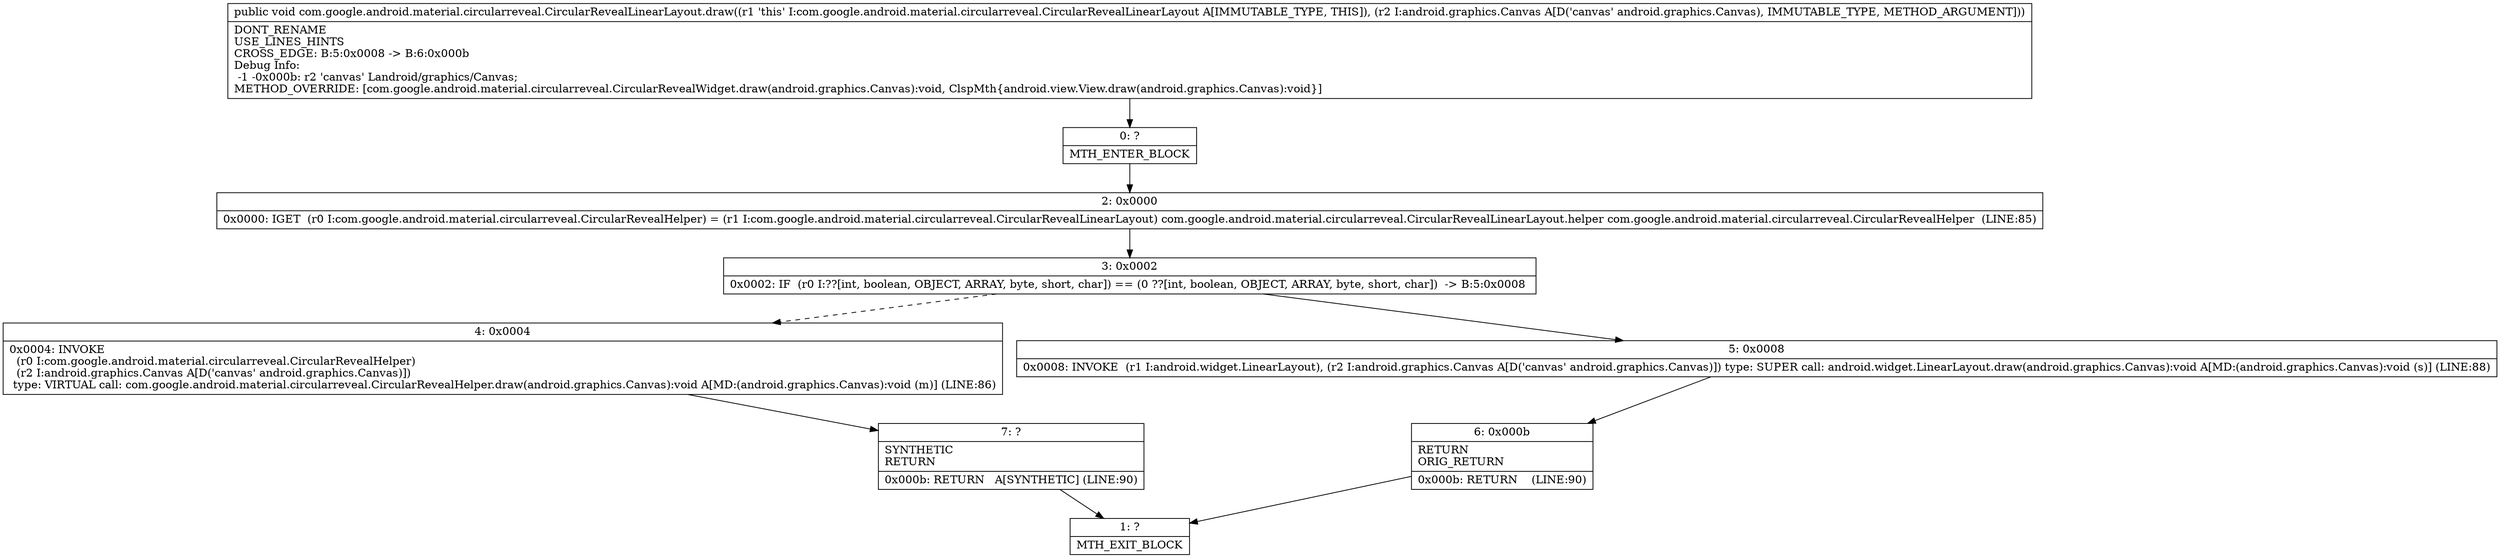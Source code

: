 digraph "CFG forcom.google.android.material.circularreveal.CircularRevealLinearLayout.draw(Landroid\/graphics\/Canvas;)V" {
Node_0 [shape=record,label="{0\:\ ?|MTH_ENTER_BLOCK\l}"];
Node_2 [shape=record,label="{2\:\ 0x0000|0x0000: IGET  (r0 I:com.google.android.material.circularreveal.CircularRevealHelper) = (r1 I:com.google.android.material.circularreveal.CircularRevealLinearLayout) com.google.android.material.circularreveal.CircularRevealLinearLayout.helper com.google.android.material.circularreveal.CircularRevealHelper  (LINE:85)\l}"];
Node_3 [shape=record,label="{3\:\ 0x0002|0x0002: IF  (r0 I:??[int, boolean, OBJECT, ARRAY, byte, short, char]) == (0 ??[int, boolean, OBJECT, ARRAY, byte, short, char])  \-\> B:5:0x0008 \l}"];
Node_4 [shape=record,label="{4\:\ 0x0004|0x0004: INVOKE  \l  (r0 I:com.google.android.material.circularreveal.CircularRevealHelper)\l  (r2 I:android.graphics.Canvas A[D('canvas' android.graphics.Canvas)])\l type: VIRTUAL call: com.google.android.material.circularreveal.CircularRevealHelper.draw(android.graphics.Canvas):void A[MD:(android.graphics.Canvas):void (m)] (LINE:86)\l}"];
Node_7 [shape=record,label="{7\:\ ?|SYNTHETIC\lRETURN\l|0x000b: RETURN   A[SYNTHETIC] (LINE:90)\l}"];
Node_1 [shape=record,label="{1\:\ ?|MTH_EXIT_BLOCK\l}"];
Node_5 [shape=record,label="{5\:\ 0x0008|0x0008: INVOKE  (r1 I:android.widget.LinearLayout), (r2 I:android.graphics.Canvas A[D('canvas' android.graphics.Canvas)]) type: SUPER call: android.widget.LinearLayout.draw(android.graphics.Canvas):void A[MD:(android.graphics.Canvas):void (s)] (LINE:88)\l}"];
Node_6 [shape=record,label="{6\:\ 0x000b|RETURN\lORIG_RETURN\l|0x000b: RETURN    (LINE:90)\l}"];
MethodNode[shape=record,label="{public void com.google.android.material.circularreveal.CircularRevealLinearLayout.draw((r1 'this' I:com.google.android.material.circularreveal.CircularRevealLinearLayout A[IMMUTABLE_TYPE, THIS]), (r2 I:android.graphics.Canvas A[D('canvas' android.graphics.Canvas), IMMUTABLE_TYPE, METHOD_ARGUMENT]))  | DONT_RENAME\lUSE_LINES_HINTS\lCROSS_EDGE: B:5:0x0008 \-\> B:6:0x000b\lDebug Info:\l  \-1 \-0x000b: r2 'canvas' Landroid\/graphics\/Canvas;\lMETHOD_OVERRIDE: [com.google.android.material.circularreveal.CircularRevealWidget.draw(android.graphics.Canvas):void, ClspMth\{android.view.View.draw(android.graphics.Canvas):void\}]\l}"];
MethodNode -> Node_0;Node_0 -> Node_2;
Node_2 -> Node_3;
Node_3 -> Node_4[style=dashed];
Node_3 -> Node_5;
Node_4 -> Node_7;
Node_7 -> Node_1;
Node_5 -> Node_6;
Node_6 -> Node_1;
}

